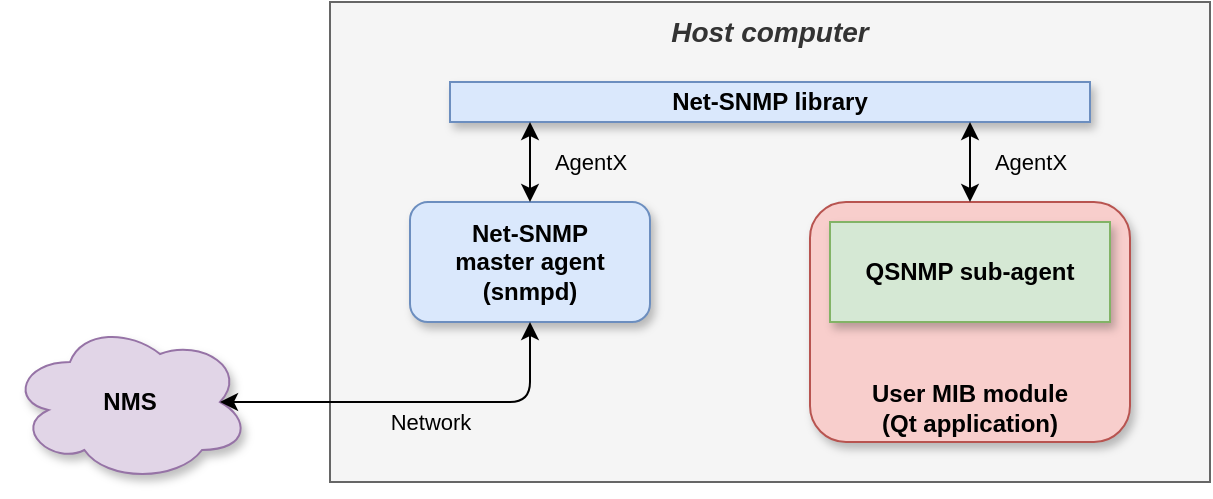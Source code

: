 <mxfile version="14.4.5" type="device"><diagram id="lygt6n7_SoqQvVLn3Vd4" name="Page-1"><mxGraphModel dx="1185" dy="645" grid="1" gridSize="10" guides="1" tooltips="1" connect="1" arrows="1" fold="1" page="1" pageScale="1" pageWidth="850" pageHeight="1100" math="0" shadow="0"><root><mxCell id="0"/><mxCell id="1" parent="0"/><mxCell id="1eIr4VBxGRermGpdVxy7-1" value="&lt;div style=&quot;font-size: 14px;&quot;&gt;Host computer&lt;/div&gt;" style="rounded=0;whiteSpace=wrap;html=1;verticalAlign=top;align=center;strokeColor=#666666;fontColor=#333333;fontStyle=3;fillColor=#f5f5f5;fontSize=14;" vertex="1" parent="1"><mxGeometry x="200" y="40" width="440" height="240" as="geometry"/></mxCell><mxCell id="1eIr4VBxGRermGpdVxy7-2" value="NMS" style="ellipse;shape=cloud;whiteSpace=wrap;html=1;fillColor=#e1d5e7;strokeColor=#9673a6;shadow=1;fontStyle=1" vertex="1" parent="1"><mxGeometry x="40" y="200" width="120" height="80" as="geometry"/></mxCell><mxCell id="1eIr4VBxGRermGpdVxy7-3" value="&lt;div&gt;Net-SNMP &lt;br&gt;&lt;/div&gt;&lt;div&gt;master agent (snmpd)&lt;/div&gt;" style="rounded=1;whiteSpace=wrap;html=1;fillColor=#dae8fc;strokeColor=#6c8ebf;shadow=1;fontStyle=1" vertex="1" parent="1"><mxGeometry x="240" y="140" width="120" height="60" as="geometry"/></mxCell><mxCell id="1eIr4VBxGRermGpdVxy7-5" value="&lt;div&gt;User MIB module&lt;/div&gt;&lt;div&gt;(Qt application)&lt;/div&gt;" style="rounded=1;whiteSpace=wrap;html=1;verticalAlign=bottom;fillColor=#f8cecc;strokeColor=#b85450;sketch=0;fontStyle=1;shadow=1;glass=0;" vertex="1" parent="1"><mxGeometry x="440" y="140" width="160" height="120" as="geometry"/></mxCell><mxCell id="1eIr4VBxGRermGpdVxy7-6" value="Net-SNMP library" style="rounded=0;whiteSpace=wrap;html=1;fillColor=#dae8fc;strokeColor=#6c8ebf;shadow=1;fontStyle=1" vertex="1" parent="1"><mxGeometry x="260" y="80" width="320" height="20" as="geometry"/></mxCell><mxCell id="1eIr4VBxGRermGpdVxy7-7" value="QSNMP sub-agent" style="rounded=0;whiteSpace=wrap;html=1;fillColor=#d5e8d4;strokeColor=#82b366;fontStyle=1;shadow=1;" vertex="1" parent="1"><mxGeometry x="450" y="150" width="140" height="50" as="geometry"/></mxCell><mxCell id="1eIr4VBxGRermGpdVxy7-8" value="AgentX" style="endArrow=classic;startArrow=classic;html=1;entryX=0.5;entryY=0;entryDx=0;entryDy=0;labelBackgroundColor=none;" edge="1" parent="1" target="1eIr4VBxGRermGpdVxy7-3"><mxGeometry y="30" width="50" height="50" relative="1" as="geometry"><mxPoint x="300" y="100" as="sourcePoint"/><mxPoint x="170" y="180" as="targetPoint"/><mxPoint as="offset"/></mxGeometry></mxCell><mxCell id="1eIr4VBxGRermGpdVxy7-9" value="AgentX" style="endArrow=classic;startArrow=classic;html=1;entryX=0.5;entryY=0;entryDx=0;entryDy=0;labelBackgroundColor=none;" edge="1" parent="1" target="1eIr4VBxGRermGpdVxy7-5"><mxGeometry y="30" width="50" height="50" relative="1" as="geometry"><mxPoint x="520" y="100" as="sourcePoint"/><mxPoint x="320" y="140" as="targetPoint"/><mxPoint as="offset"/></mxGeometry></mxCell><mxCell id="1eIr4VBxGRermGpdVxy7-10" value="Network" style="endArrow=classic;startArrow=classic;html=1;entryX=0.5;entryY=1;entryDx=0;entryDy=0;exitX=0.875;exitY=0.5;exitDx=0;exitDy=0;exitPerimeter=0;sketch=0;shadow=0;labelBackgroundColor=none;labelBorderColor=none;" edge="1" parent="1" source="1eIr4VBxGRermGpdVxy7-2" target="1eIr4VBxGRermGpdVxy7-3"><mxGeometry x="0.077" y="-10" width="50" height="50" relative="1" as="geometry"><mxPoint x="230" y="410" as="sourcePoint"/><mxPoint x="280" y="360" as="targetPoint"/><Array as="points"><mxPoint x="300" y="240"/></Array><mxPoint as="offset"/></mxGeometry></mxCell></root></mxGraphModel></diagram></mxfile>